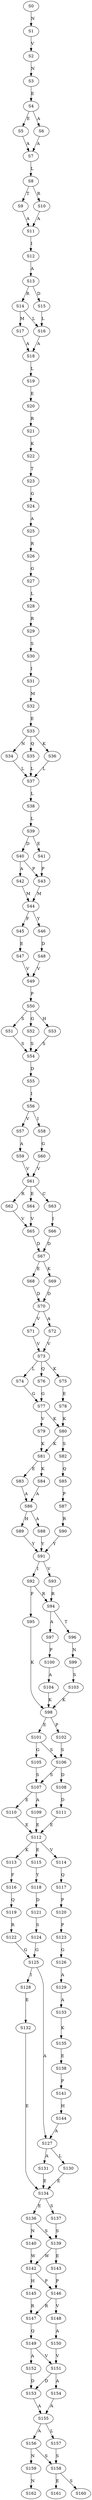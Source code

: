strict digraph  {
	S0 -> S1 [ label = N ];
	S1 -> S2 [ label = V ];
	S2 -> S3 [ label = N ];
	S3 -> S4 [ label = E ];
	S4 -> S5 [ label = E ];
	S4 -> S6 [ label = A ];
	S5 -> S7 [ label = A ];
	S6 -> S7 [ label = A ];
	S7 -> S8 [ label = L ];
	S8 -> S9 [ label = T ];
	S8 -> S10 [ label = R ];
	S9 -> S11 [ label = A ];
	S10 -> S11 [ label = A ];
	S11 -> S12 [ label = I ];
	S12 -> S13 [ label = A ];
	S13 -> S14 [ label = R ];
	S13 -> S15 [ label = D ];
	S14 -> S16 [ label = L ];
	S14 -> S17 [ label = M ];
	S15 -> S16 [ label = L ];
	S16 -> S18 [ label = A ];
	S17 -> S18 [ label = A ];
	S18 -> S19 [ label = L ];
	S19 -> S20 [ label = E ];
	S20 -> S21 [ label = R ];
	S21 -> S22 [ label = K ];
	S22 -> S23 [ label = T ];
	S23 -> S24 [ label = G ];
	S24 -> S25 [ label = A ];
	S25 -> S26 [ label = R ];
	S26 -> S27 [ label = G ];
	S27 -> S28 [ label = L ];
	S28 -> S29 [ label = R ];
	S29 -> S30 [ label = S ];
	S30 -> S31 [ label = I ];
	S31 -> S32 [ label = M ];
	S32 -> S33 [ label = E ];
	S33 -> S34 [ label = N ];
	S33 -> S35 [ label = Q ];
	S33 -> S36 [ label = K ];
	S34 -> S37 [ label = L ];
	S35 -> S37 [ label = L ];
	S36 -> S37 [ label = L ];
	S37 -> S38 [ label = L ];
	S38 -> S39 [ label = L ];
	S39 -> S40 [ label = D ];
	S39 -> S41 [ label = E ];
	S40 -> S42 [ label = A ];
	S40 -> S43 [ label = P ];
	S41 -> S43 [ label = P ];
	S42 -> S44 [ label = M ];
	S43 -> S44 [ label = M ];
	S44 -> S45 [ label = F ];
	S44 -> S46 [ label = Y ];
	S45 -> S47 [ label = E ];
	S46 -> S48 [ label = D ];
	S47 -> S49 [ label = V ];
	S48 -> S49 [ label = V ];
	S49 -> S50 [ label = P ];
	S50 -> S51 [ label = S ];
	S50 -> S52 [ label = G ];
	S50 -> S53 [ label = H ];
	S51 -> S54 [ label = S ];
	S52 -> S54 [ label = S ];
	S53 -> S54 [ label = S ];
	S54 -> S55 [ label = D ];
	S55 -> S56 [ label = I ];
	S56 -> S57 [ label = V ];
	S56 -> S58 [ label = I ];
	S57 -> S59 [ label = A ];
	S58 -> S60 [ label = G ];
	S59 -> S61 [ label = V ];
	S60 -> S61 [ label = V ];
	S61 -> S62 [ label = R ];
	S61 -> S63 [ label = C ];
	S61 -> S64 [ label = E ];
	S62 -> S65 [ label = V ];
	S63 -> S66 [ label = I ];
	S64 -> S65 [ label = V ];
	S65 -> S67 [ label = D ];
	S66 -> S67 [ label = D ];
	S67 -> S68 [ label = E ];
	S67 -> S69 [ label = K ];
	S68 -> S70 [ label = D ];
	S69 -> S70 [ label = D ];
	S70 -> S71 [ label = V ];
	S70 -> S72 [ label = A ];
	S71 -> S73 [ label = V ];
	S72 -> S73 [ label = V ];
	S73 -> S74 [ label = L ];
	S73 -> S75 [ label = K ];
	S73 -> S76 [ label = Q ];
	S74 -> S77 [ label = G ];
	S75 -> S78 [ label = E ];
	S76 -> S77 [ label = G ];
	S77 -> S79 [ label = V ];
	S77 -> S80 [ label = K ];
	S78 -> S80 [ label = K ];
	S79 -> S81 [ label = K ];
	S80 -> S81 [ label = K ];
	S80 -> S82 [ label = S ];
	S81 -> S83 [ label = E ];
	S81 -> S84 [ label = K ];
	S82 -> S85 [ label = Q ];
	S83 -> S86 [ label = A ];
	S84 -> S86 [ label = A ];
	S85 -> S87 [ label = P ];
	S86 -> S88 [ label = A ];
	S86 -> S89 [ label = H ];
	S87 -> S90 [ label = R ];
	S88 -> S91 [ label = Y ];
	S89 -> S91 [ label = Y ];
	S90 -> S91 [ label = Y ];
	S91 -> S92 [ label = I ];
	S91 -> S93 [ label = V ];
	S92 -> S94 [ label = R ];
	S92 -> S95 [ label = F ];
	S93 -> S94 [ label = R ];
	S94 -> S96 [ label = T ];
	S94 -> S97 [ label = A ];
	S95 -> S98 [ label = K ];
	S96 -> S99 [ label = N ];
	S97 -> S100 [ label = P ];
	S98 -> S101 [ label = E ];
	S98 -> S102 [ label = P ];
	S99 -> S103 [ label = S ];
	S100 -> S104 [ label = A ];
	S101 -> S105 [ label = G ];
	S101 -> S106 [ label = S ];
	S102 -> S106 [ label = S ];
	S103 -> S98 [ label = K ];
	S104 -> S98 [ label = K ];
	S105 -> S107 [ label = S ];
	S106 -> S108 [ label = D ];
	S106 -> S107 [ label = S ];
	S107 -> S109 [ label = A ];
	S107 -> S110 [ label = E ];
	S108 -> S111 [ label = D ];
	S109 -> S112 [ label = E ];
	S110 -> S112 [ label = E ];
	S111 -> S112 [ label = E ];
	S112 -> S113 [ label = K ];
	S112 -> S114 [ label = V ];
	S112 -> S115 [ label = E ];
	S113 -> S116 [ label = F ];
	S114 -> S117 [ label = Q ];
	S115 -> S118 [ label = Y ];
	S116 -> S119 [ label = Q ];
	S117 -> S120 [ label = P ];
	S118 -> S121 [ label = D ];
	S119 -> S122 [ label = R ];
	S120 -> S123 [ label = P ];
	S121 -> S124 [ label = S ];
	S122 -> S125 [ label = G ];
	S123 -> S126 [ label = G ];
	S124 -> S125 [ label = G ];
	S125 -> S127 [ label = A ];
	S125 -> S128 [ label = I ];
	S126 -> S129 [ label = A ];
	S127 -> S130 [ label = L ];
	S127 -> S131 [ label = A ];
	S128 -> S132 [ label = E ];
	S129 -> S133 [ label = A ];
	S130 -> S134 [ label = E ];
	S131 -> S134 [ label = E ];
	S132 -> S134 [ label = E ];
	S133 -> S135 [ label = K ];
	S134 -> S136 [ label = E ];
	S134 -> S137 [ label = S ];
	S135 -> S138 [ label = E ];
	S136 -> S139 [ label = S ];
	S136 -> S140 [ label = N ];
	S137 -> S139 [ label = S ];
	S138 -> S141 [ label = P ];
	S139 -> S142 [ label = W ];
	S139 -> S143 [ label = E ];
	S140 -> S142 [ label = W ];
	S141 -> S144 [ label = H ];
	S142 -> S145 [ label = H ];
	S142 -> S146 [ label = P ];
	S143 -> S146 [ label = P ];
	S144 -> S127 [ label = A ];
	S145 -> S147 [ label = R ];
	S146 -> S148 [ label = V ];
	S146 -> S147 [ label = R ];
	S147 -> S149 [ label = Q ];
	S148 -> S150 [ label = A ];
	S149 -> S151 [ label = V ];
	S149 -> S152 [ label = A ];
	S150 -> S151 [ label = V ];
	S151 -> S153 [ label = D ];
	S151 -> S154 [ label = A ];
	S152 -> S153 [ label = D ];
	S153 -> S155 [ label = A ];
	S154 -> S155 [ label = A ];
	S155 -> S156 [ label = A ];
	S155 -> S157 [ label = L ];
	S156 -> S158 [ label = S ];
	S156 -> S159 [ label = N ];
	S157 -> S158 [ label = S ];
	S158 -> S160 [ label = S ];
	S158 -> S161 [ label = E ];
	S159 -> S162 [ label = N ];
}
